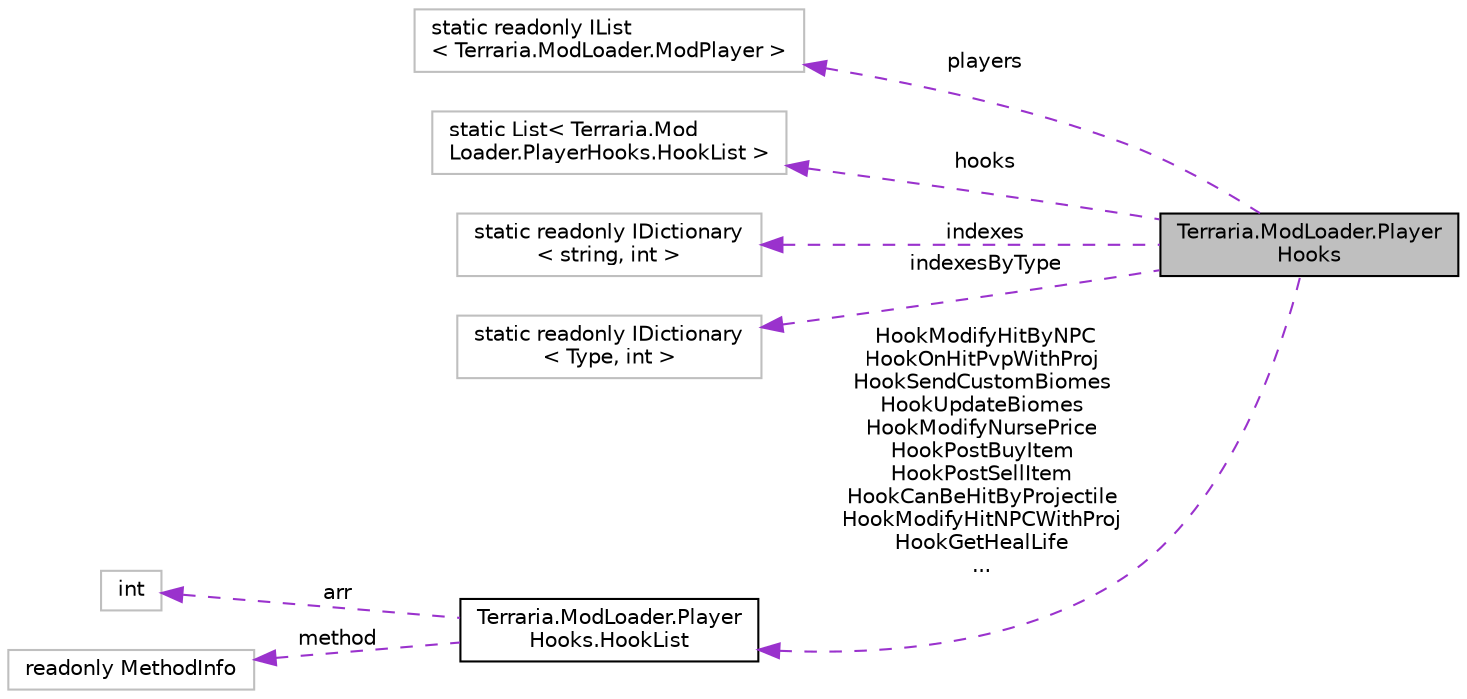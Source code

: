 digraph "Terraria.ModLoader.PlayerHooks"
{
  edge [fontname="Helvetica",fontsize="10",labelfontname="Helvetica",labelfontsize="10"];
  node [fontname="Helvetica",fontsize="10",shape=record];
  rankdir="LR";
  Node1 [label="Terraria.ModLoader.Player\lHooks",height=0.2,width=0.4,color="black", fillcolor="grey75", style="filled", fontcolor="black"];
  Node2 -> Node1 [dir="back",color="darkorchid3",fontsize="10",style="dashed",label=" players" ,fontname="Helvetica"];
  Node2 [label="static readonly IList\l\< Terraria.ModLoader.ModPlayer \>",height=0.2,width=0.4,color="grey75", fillcolor="white", style="filled"];
  Node3 -> Node1 [dir="back",color="darkorchid3",fontsize="10",style="dashed",label=" hooks" ,fontname="Helvetica"];
  Node3 [label="static List\< Terraria.Mod\lLoader.PlayerHooks.HookList \>",height=0.2,width=0.4,color="grey75", fillcolor="white", style="filled"];
  Node4 -> Node1 [dir="back",color="darkorchid3",fontsize="10",style="dashed",label=" indexes" ,fontname="Helvetica"];
  Node4 [label="static readonly IDictionary\l\< string, int \>",height=0.2,width=0.4,color="grey75", fillcolor="white", style="filled"];
  Node5 -> Node1 [dir="back",color="darkorchid3",fontsize="10",style="dashed",label=" indexesByType" ,fontname="Helvetica"];
  Node5 [label="static readonly IDictionary\l\< Type, int \>",height=0.2,width=0.4,color="grey75", fillcolor="white", style="filled"];
  Node6 -> Node1 [dir="back",color="darkorchid3",fontsize="10",style="dashed",label=" HookModifyHitByNPC\nHookOnHitPvpWithProj\nHookSendCustomBiomes\nHookUpdateBiomes\nHookModifyNursePrice\nHookPostBuyItem\nHookPostSellItem\nHookCanBeHitByProjectile\nHookModifyHitNPCWithProj\nHookGetHealLife\n..." ,fontname="Helvetica"];
  Node6 [label="Terraria.ModLoader.Player\lHooks.HookList",height=0.2,width=0.4,color="black", fillcolor="white", style="filled",URL="$class_terraria_1_1_mod_loader_1_1_player_hooks_1_1_hook_list.html"];
  Node7 -> Node6 [dir="back",color="darkorchid3",fontsize="10",style="dashed",label=" arr" ,fontname="Helvetica"];
  Node7 [label="int",height=0.2,width=0.4,color="grey75", fillcolor="white", style="filled"];
  Node8 -> Node6 [dir="back",color="darkorchid3",fontsize="10",style="dashed",label=" method" ,fontname="Helvetica"];
  Node8 [label="readonly MethodInfo",height=0.2,width=0.4,color="grey75", fillcolor="white", style="filled"];
}
